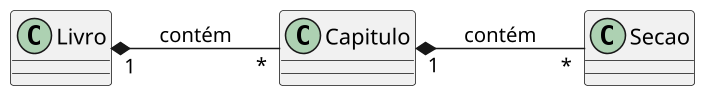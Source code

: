 @startuml

skinparam defaultFontName "Source Code Pro"
skinparam dpi 150

left to right direction

Livro "1" *-- "*" Capitulo : contém
Capitulo "1" *-- "*" Secao : contém

@enduml